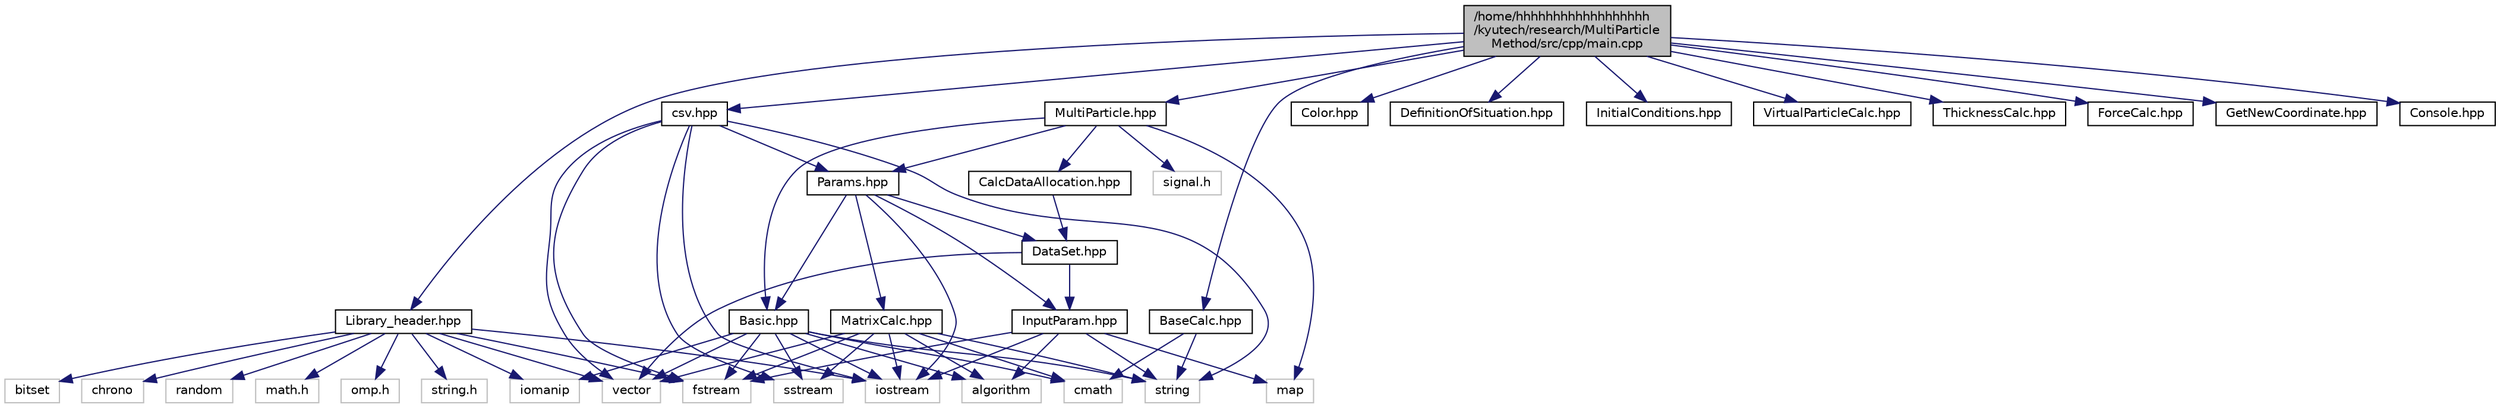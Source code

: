digraph "/home/hhhhhhhhhhhhhhhhhh/kyutech/research/MultiParticleMethod/src/cpp/main.cpp"
{
 // LATEX_PDF_SIZE
  edge [fontname="Helvetica",fontsize="10",labelfontname="Helvetica",labelfontsize="10"];
  node [fontname="Helvetica",fontsize="10",shape=record];
  Node1 [label="/home/hhhhhhhhhhhhhhhhhh\l/kyutech/research/MultiParticle\lMethod/src/cpp/main.cpp",height=0.2,width=0.4,color="black", fillcolor="grey75", style="filled", fontcolor="black",tooltip="main関数があるファイル、エラー処理しか行わない"];
  Node1 -> Node2 [color="midnightblue",fontsize="10",style="solid"];
  Node2 [label="Library_header.hpp",height=0.2,width=0.4,color="black", fillcolor="white", style="filled",URL="$Library__header_8hpp.html",tooltip=" "];
  Node2 -> Node3 [color="midnightblue",fontsize="10",style="solid"];
  Node3 [label="math.h",height=0.2,width=0.4,color="grey75", fillcolor="white", style="filled",tooltip=" "];
  Node2 -> Node4 [color="midnightblue",fontsize="10",style="solid"];
  Node4 [label="omp.h",height=0.2,width=0.4,color="grey75", fillcolor="white", style="filled",tooltip=" "];
  Node2 -> Node5 [color="midnightblue",fontsize="10",style="solid"];
  Node5 [label="string.h",height=0.2,width=0.4,color="grey75", fillcolor="white", style="filled",tooltip=" "];
  Node2 -> Node6 [color="midnightblue",fontsize="10",style="solid"];
  Node6 [label="bitset",height=0.2,width=0.4,color="grey75", fillcolor="white", style="filled",tooltip=" "];
  Node2 -> Node7 [color="midnightblue",fontsize="10",style="solid"];
  Node7 [label="chrono",height=0.2,width=0.4,color="grey75", fillcolor="white", style="filled",tooltip=" "];
  Node2 -> Node8 [color="midnightblue",fontsize="10",style="solid"];
  Node8 [label="fstream",height=0.2,width=0.4,color="grey75", fillcolor="white", style="filled",tooltip=" "];
  Node2 -> Node9 [color="midnightblue",fontsize="10",style="solid"];
  Node9 [label="iomanip",height=0.2,width=0.4,color="grey75", fillcolor="white", style="filled",tooltip=" "];
  Node2 -> Node10 [color="midnightblue",fontsize="10",style="solid"];
  Node10 [label="iostream",height=0.2,width=0.4,color="grey75", fillcolor="white", style="filled",tooltip=" "];
  Node2 -> Node11 [color="midnightblue",fontsize="10",style="solid"];
  Node11 [label="random",height=0.2,width=0.4,color="grey75", fillcolor="white", style="filled",tooltip=" "];
  Node2 -> Node12 [color="midnightblue",fontsize="10",style="solid"];
  Node12 [label="vector",height=0.2,width=0.4,color="grey75", fillcolor="white", style="filled",tooltip=" "];
  Node1 -> Node13 [color="midnightblue",fontsize="10",style="solid"];
  Node13 [label="Color.hpp",height=0.2,width=0.4,color="black", fillcolor="white", style="filled",URL="$Color_8hpp.html",tooltip=" "];
  Node1 -> Node14 [color="midnightblue",fontsize="10",style="solid"];
  Node14 [label="DefinitionOfSituation.hpp",height=0.2,width=0.4,color="black", fillcolor="white", style="filled",URL="$DefinitionOfSituation_8hpp.html",tooltip=" "];
  Node1 -> Node15 [color="midnightblue",fontsize="10",style="solid"];
  Node15 [label="csv.hpp",height=0.2,width=0.4,color="black", fillcolor="white", style="filled",URL="$csv_8hpp.html",tooltip=" "];
  Node15 -> Node8 [color="midnightblue",fontsize="10",style="solid"];
  Node15 -> Node10 [color="midnightblue",fontsize="10",style="solid"];
  Node15 -> Node16 [color="midnightblue",fontsize="10",style="solid"];
  Node16 [label="sstream",height=0.2,width=0.4,color="grey75", fillcolor="white", style="filled",tooltip=" "];
  Node15 -> Node17 [color="midnightblue",fontsize="10",style="solid"];
  Node17 [label="string",height=0.2,width=0.4,color="grey75", fillcolor="white", style="filled",tooltip=" "];
  Node15 -> Node12 [color="midnightblue",fontsize="10",style="solid"];
  Node15 -> Node18 [color="midnightblue",fontsize="10",style="solid"];
  Node18 [label="Params.hpp",height=0.2,width=0.4,color="black", fillcolor="white", style="filled",URL="$Params_8hpp.html",tooltip=" "];
  Node18 -> Node10 [color="midnightblue",fontsize="10",style="solid"];
  Node18 -> Node19 [color="midnightblue",fontsize="10",style="solid"];
  Node19 [label="InputParam.hpp",height=0.2,width=0.4,color="black", fillcolor="white", style="filled",URL="$InputParam_8hpp.html",tooltip="外部ファイルからパラメータを設定する"];
  Node19 -> Node8 [color="midnightblue",fontsize="10",style="solid"];
  Node19 -> Node10 [color="midnightblue",fontsize="10",style="solid"];
  Node19 -> Node20 [color="midnightblue",fontsize="10",style="solid"];
  Node20 [label="map",height=0.2,width=0.4,color="grey75", fillcolor="white", style="filled",tooltip=" "];
  Node19 -> Node17 [color="midnightblue",fontsize="10",style="solid"];
  Node19 -> Node21 [color="midnightblue",fontsize="10",style="solid"];
  Node21 [label="algorithm",height=0.2,width=0.4,color="grey75", fillcolor="white", style="filled",tooltip=" "];
  Node18 -> Node22 [color="midnightblue",fontsize="10",style="solid"];
  Node22 [label="DataSet.hpp",height=0.2,width=0.4,color="black", fillcolor="white", style="filled",URL="$DataSet_8hpp.html",tooltip=" "];
  Node22 -> Node19 [color="midnightblue",fontsize="10",style="solid"];
  Node22 -> Node12 [color="midnightblue",fontsize="10",style="solid"];
  Node18 -> Node23 [color="midnightblue",fontsize="10",style="solid"];
  Node23 [label="Basic.hpp",height=0.2,width=0.4,color="black", fillcolor="white", style="filled",URL="$Basic_8hpp.html",tooltip="ファイルの入出力やBOM、桁区切りなど汎用性の高い関数を格納する"];
  Node23 -> Node21 [color="midnightblue",fontsize="10",style="solid"];
  Node23 -> Node24 [color="midnightblue",fontsize="10",style="solid"];
  Node24 [label="cmath",height=0.2,width=0.4,color="grey75", fillcolor="white", style="filled",tooltip=" "];
  Node23 -> Node8 [color="midnightblue",fontsize="10",style="solid"];
  Node23 -> Node9 [color="midnightblue",fontsize="10",style="solid"];
  Node23 -> Node10 [color="midnightblue",fontsize="10",style="solid"];
  Node23 -> Node16 [color="midnightblue",fontsize="10",style="solid"];
  Node23 -> Node17 [color="midnightblue",fontsize="10",style="solid"];
  Node23 -> Node12 [color="midnightblue",fontsize="10",style="solid"];
  Node18 -> Node25 [color="midnightblue",fontsize="10",style="solid"];
  Node25 [label="MatrixCalc.hpp",height=0.2,width=0.4,color="black", fillcolor="white", style="filled",URL="$MatrixCalc_8hpp.html",tooltip="行列に関わる基本的な計算を行う。"];
  Node25 -> Node10 [color="midnightblue",fontsize="10",style="solid"];
  Node25 -> Node17 [color="midnightblue",fontsize="10",style="solid"];
  Node25 -> Node12 [color="midnightblue",fontsize="10",style="solid"];
  Node25 -> Node21 [color="midnightblue",fontsize="10",style="solid"];
  Node25 -> Node24 [color="midnightblue",fontsize="10",style="solid"];
  Node25 -> Node8 [color="midnightblue",fontsize="10",style="solid"];
  Node25 -> Node16 [color="midnightblue",fontsize="10",style="solid"];
  Node1 -> Node26 [color="midnightblue",fontsize="10",style="solid"];
  Node26 [label="MultiParticle.hpp",height=0.2,width=0.4,color="black", fillcolor="white", style="filled",URL="$MultiParticle_8hpp.html",tooltip="cppファイルからこちらに移動する。スーパークラス。"];
  Node26 -> Node27 [color="midnightblue",fontsize="10",style="solid"];
  Node27 [label="CalcDataAllocation.hpp",height=0.2,width=0.4,color="black", fillcolor="white", style="filled",URL="$CalcDataAllocation_8hpp.html",tooltip=" "];
  Node27 -> Node22 [color="midnightblue",fontsize="10",style="solid"];
  Node26 -> Node18 [color="midnightblue",fontsize="10",style="solid"];
  Node26 -> Node23 [color="midnightblue",fontsize="10",style="solid"];
  Node26 -> Node28 [color="midnightblue",fontsize="10",style="solid"];
  Node28 [label="signal.h",height=0.2,width=0.4,color="grey75", fillcolor="white", style="filled",tooltip=" "];
  Node26 -> Node20 [color="midnightblue",fontsize="10",style="solid"];
  Node1 -> Node29 [color="midnightblue",fontsize="10",style="solid"];
  Node29 [label="InitialConditions.hpp",height=0.2,width=0.4,color="black", fillcolor="white", style="filled",URL="$InitialConditions_8hpp.html",tooltip="粒子の初期配置を行い、パラメータの初期値を決める"];
  Node1 -> Node30 [color="midnightblue",fontsize="10",style="solid"];
  Node30 [label="BaseCalc.hpp",height=0.2,width=0.4,color="black", fillcolor="white", style="filled",URL="$BaseCalc_8hpp.html",tooltip="様々な基本的な計算を行う。"];
  Node30 -> Node24 [color="midnightblue",fontsize="10",style="solid"];
  Node30 -> Node17 [color="midnightblue",fontsize="10",style="solid"];
  Node1 -> Node31 [color="midnightblue",fontsize="10",style="solid"];
  Node31 [label="VirtualParticleCalc.hpp",height=0.2,width=0.4,color="black", fillcolor="white", style="filled",URL="$VirtualParticleCalc_8hpp.html",tooltip="仮想粒子の配置とl,g,ε"];
  Node1 -> Node32 [color="midnightblue",fontsize="10",style="solid"];
  Node32 [label="ThicknessCalc.hpp",height=0.2,width=0.4,color="black", fillcolor="white", style="filled",URL="$ThicknessCalc_8hpp.html",tooltip="厚さと影響面積の計算"];
  Node1 -> Node33 [color="midnightblue",fontsize="10",style="solid"];
  Node33 [label="ForceCalc.hpp",height=0.2,width=0.4,color="black", fillcolor="white", style="filled",URL="$ForceCalc_8hpp.html",tooltip="各粒子に作用する力を計算する"];
  Node1 -> Node34 [color="midnightblue",fontsize="10",style="solid"];
  Node34 [label="GetNewCoordinate.hpp",height=0.2,width=0.4,color="black", fillcolor="white", style="filled",URL="$GetNewCoordinate_8hpp.html",tooltip=" "];
  Node1 -> Node35 [color="midnightblue",fontsize="10",style="solid"];
  Node35 [label="Console.hpp",height=0.2,width=0.4,color="black", fillcolor="white", style="filled",URL="$Console_8hpp.html",tooltip="コンソール上に行った動作を表示する"];
}
